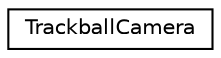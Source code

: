 digraph "Graphical Class Hierarchy"
{
  edge [fontname="Helvetica",fontsize="10",labelfontname="Helvetica",labelfontsize="10"];
  node [fontname="Helvetica",fontsize="10",shape=record];
  rankdir="LR";
  Node0 [label="TrackballCamera",height=0.2,width=0.4,color="black", fillcolor="white", style="filled",URL="$classTrackballCamera.html"];
}
